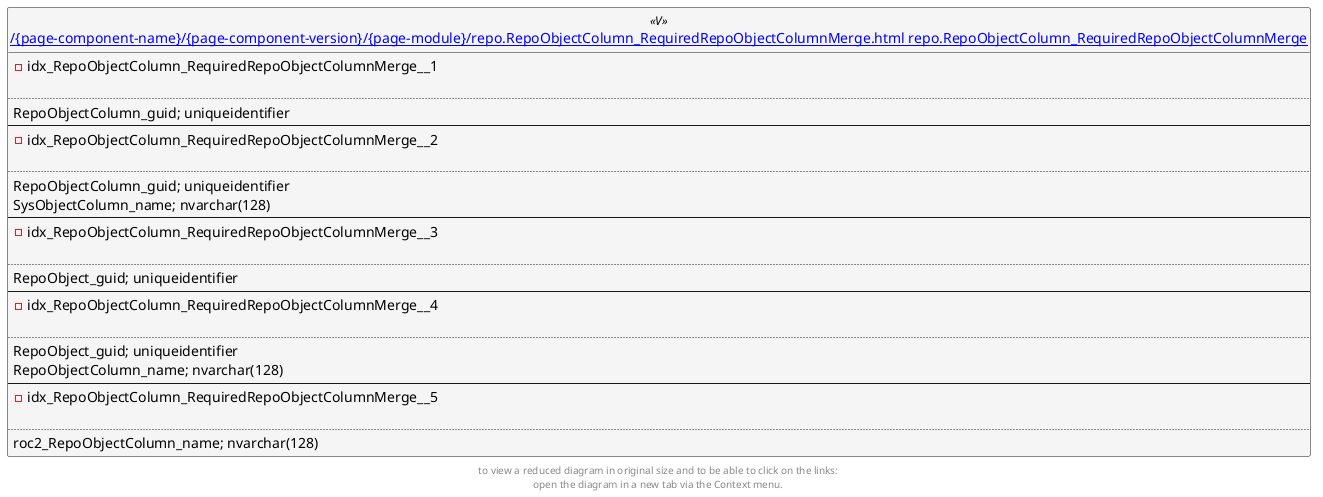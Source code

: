 @startuml
left to right direction
'top to bottom direction
hide circle
'avoide "." issues:
set namespaceSeparator none


skinparam class {
  BackgroundColor White
  BackgroundColor<<FN>> Yellow
  BackgroundColor<<FS>> Yellow
  BackgroundColor<<FT>> LightGray
  BackgroundColor<<IF>> Yellow
  BackgroundColor<<IS>> Yellow
  BackgroundColor<<P>> Aqua
  BackgroundColor<<PC>> Aqua
  BackgroundColor<<SN>> Yellow
  BackgroundColor<<SO>> SlateBlue
  BackgroundColor<<TF>> LightGray
  BackgroundColor<<TR>> Tomato
  BackgroundColor<<U>> White
  BackgroundColor<<V>> WhiteSmoke
  BackgroundColor<<X>> Aqua
}


entity "[[{site-url}/{page-component-name}/{page-component-version}/{page-module}/repo.RepoObjectColumn_RequiredRepoObjectColumnMerge.html repo.RepoObjectColumn_RequiredRepoObjectColumnMerge]]" as repo.RepoObjectColumn_RequiredRepoObjectColumnMerge << V >> {
- idx_RepoObjectColumn_RequiredRepoObjectColumnMerge__1

..
RepoObjectColumn_guid; uniqueidentifier
--
- idx_RepoObjectColumn_RequiredRepoObjectColumnMerge__2

..
RepoObjectColumn_guid; uniqueidentifier
SysObjectColumn_name; nvarchar(128)
--
- idx_RepoObjectColumn_RequiredRepoObjectColumnMerge__3

..
RepoObject_guid; uniqueidentifier
--
- idx_RepoObjectColumn_RequiredRepoObjectColumnMerge__4

..
RepoObject_guid; uniqueidentifier
RepoObjectColumn_name; nvarchar(128)
--
- idx_RepoObjectColumn_RequiredRepoObjectColumnMerge__5

..
roc2_RepoObjectColumn_name; nvarchar(128)
}


footer
to view a reduced diagram in original size and to be able to click on the links:
open the diagram in a new tab via the Context menu.
end footer

@enduml

